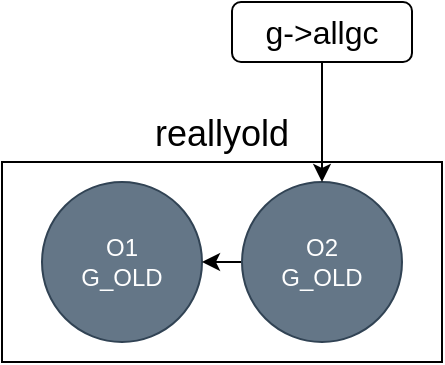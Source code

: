 <mxfile version="22.1.20" type="device">
  <diagram name="Page-1" id="rc0uClVn3gRNKsO3K7OQ">
    <mxGraphModel dx="1434" dy="746" grid="1" gridSize="10" guides="1" tooltips="1" connect="1" arrows="1" fold="1" page="1" pageScale="1" pageWidth="850" pageHeight="1100" math="0" shadow="0">
      <root>
        <mxCell id="0" />
        <mxCell id="1" parent="0" />
        <mxCell id="3owVx1RrtEiIeNH_LaK8-30" value="&lt;font style=&quot;font-size: 18px;&quot;&gt;reallyold&lt;/font&gt;" style="rounded=0;whiteSpace=wrap;html=1;labelPosition=center;verticalLabelPosition=top;align=center;verticalAlign=bottom;" vertex="1" parent="1">
          <mxGeometry x="120" y="90" width="220" height="100" as="geometry" />
        </mxCell>
        <mxCell id="3owVx1RrtEiIeNH_LaK8-31" value="O1&lt;br&gt;G_OLD" style="ellipse;whiteSpace=wrap;html=1;aspect=fixed;fillColor=#647687;fontColor=#ffffff;strokeColor=#314354;" vertex="1" parent="1">
          <mxGeometry x="140" y="100" width="80" height="80" as="geometry" />
        </mxCell>
        <mxCell id="3owVx1RrtEiIeNH_LaK8-33" style="edgeStyle=orthogonalEdgeStyle;rounded=0;orthogonalLoop=1;jettySize=auto;html=1;exitX=0;exitY=0.5;exitDx=0;exitDy=0;entryX=1;entryY=0.5;entryDx=0;entryDy=0;" edge="1" parent="1" source="3owVx1RrtEiIeNH_LaK8-32" target="3owVx1RrtEiIeNH_LaK8-31">
          <mxGeometry relative="1" as="geometry" />
        </mxCell>
        <mxCell id="3owVx1RrtEiIeNH_LaK8-32" value="O2&lt;br&gt;G_OLD" style="ellipse;whiteSpace=wrap;html=1;aspect=fixed;fillColor=#647687;fontColor=#ffffff;strokeColor=#314354;" vertex="1" parent="1">
          <mxGeometry x="240" y="100" width="80" height="80" as="geometry" />
        </mxCell>
        <mxCell id="3owVx1RrtEiIeNH_LaK8-35" style="edgeStyle=orthogonalEdgeStyle;rounded=0;orthogonalLoop=1;jettySize=auto;html=1;exitX=0.5;exitY=1;exitDx=0;exitDy=0;entryX=0.5;entryY=0;entryDx=0;entryDy=0;" edge="1" parent="1" source="3owVx1RrtEiIeNH_LaK8-34" target="3owVx1RrtEiIeNH_LaK8-32">
          <mxGeometry relative="1" as="geometry" />
        </mxCell>
        <mxCell id="3owVx1RrtEiIeNH_LaK8-34" value="&lt;font style=&quot;font-size: 16px;&quot;&gt;g-&amp;gt;allgc&lt;/font&gt;" style="rounded=1;whiteSpace=wrap;html=1;" vertex="1" parent="1">
          <mxGeometry x="235" y="10" width="90" height="30" as="geometry" />
        </mxCell>
      </root>
    </mxGraphModel>
  </diagram>
</mxfile>
